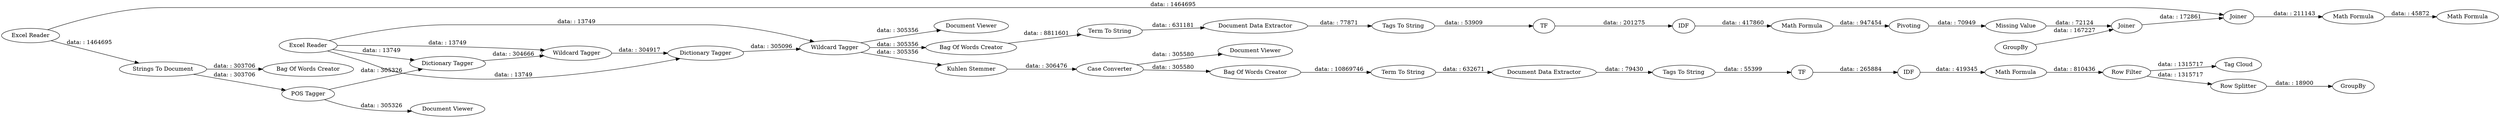 digraph {
	"2760379243315921228_23" [label=IDF]
	"7563855393541573271_16" [label="Bag Of Words Creator"]
	"4101876418782315108_35" [label="Tags To String"]
	"3547825896317879235_25" [label=Pivoting]
	"6409816147059449367_46" [label="Tag Cloud"]
	"2760379243315921228_36" [label=TF]
	"2760379243315921228_39" [label="Math Formula"]
	"2760379243315921228_24" [label="Math Formula"]
	"8315628615408147921_9" [label="Document Viewer"]
	"2760379243315921228_51" [label="Math Formula"]
	"6409816147059449367_43" [label="Row Splitter"]
	"4355536549757188531_28" [label="Kuhlen Stemmer"]
	"2760379243315921228_50" [label=Joiner]
	"3547825896317879235_27" [label="Missing Value"]
	"-2464124153289606473_6" [label="Strings To Document"]
	"3547825896317879235_28" [label=Joiner]
	"2760379243315921228_38" [label=IDF]
	"7563855393541573271_19" [label="Document Data Extractor"]
	"6409816147059449367_45" [label=GroupBy]
	"-2464124153289606473_4" [label="Bag Of Words Creator"]
	"8315628615408147921_10" [label="Dictionary Tagger"]
	"3547825896317879235_26" [label=GroupBy]
	"4101876418782315108_31" [label="Bag Of Words Creator"]
	"8315628615408147921_13" [label="Dictionary Tagger"]
	"2760379243315921228_52" [label="Math Formula"]
	"7563855393541573271_18" [label="Term To String"]
	"8315628615408147921_14" [label="Wildcard Tagger"]
	"6409816147059449367_40" [label="Row Filter"]
	"8315628615408147921_11" [label="Excel Reader"]
	"2760379243315921228_21" [label=TF]
	"4355536549757188531_29" [label="Case Converter"]
	"4355536549757188531_30" [label="Document Viewer"]
	"8315628615408147921_12" [label="Wildcard Tagger"]
	"8315628615408147921_15" [label="Document Viewer"]
	"4101876418782315108_34" [label="Document Data Extractor"]
	"7563855393541573271_20" [label="Tags To String"]
	"2760379243315921228_49" [label="Excel Reader"]
	"4101876418782315108_33" [label="Term To String"]
	"8315628615408147921_7" [label="POS Tagger"]
	"3547825896317879235_27" -> "3547825896317879235_28" [label="data: : 72124"]
	"8315628615408147921_7" -> "8315628615408147921_9" [label="data: : 305326"]
	"3547825896317879235_26" -> "3547825896317879235_28" [label="data: : 167227"]
	"2760379243315921228_51" -> "2760379243315921228_52" [label="data: : 45872"]
	"6409816147059449367_40" -> "6409816147059449367_43" [label="data: : 1315717"]
	"2760379243315921228_49" -> "2760379243315921228_50" [label="data: : 1464695"]
	"6409816147059449367_40" -> "6409816147059449367_46" [label="data: : 1315717"]
	"2760379243315921228_36" -> "2760379243315921228_38" [label="data: : 265884"]
	"6409816147059449367_43" -> "6409816147059449367_45" [label="data: : 18900"]
	"4101876418782315108_33" -> "4101876418782315108_34" [label="data: : 632671"]
	"7563855393541573271_16" -> "7563855393541573271_18" [label="data: : 8811601"]
	"4101876418782315108_34" -> "4101876418782315108_35" [label="data: : 79430"]
	"7563855393541573271_20" -> "2760379243315921228_21" [label="data: : 53909"]
	"3547825896317879235_25" -> "3547825896317879235_27" [label="data: : 70949"]
	"3547825896317879235_28" -> "2760379243315921228_50" [label="data: : 172861"]
	"2760379243315921228_39" -> "6409816147059449367_40" [label="data: : 810436"]
	"2760379243315921228_49" -> "-2464124153289606473_6" [label="data: : 1464695"]
	"4355536549757188531_29" -> "4355536549757188531_30" [label="data: : 305580"]
	"8315628615408147921_12" -> "8315628615408147921_13" [label="data: : 304917"]
	"2760379243315921228_23" -> "2760379243315921228_24" [label="data: : 417860"]
	"8315628615408147921_14" -> "8315628615408147921_15" [label="data: : 305356"]
	"7563855393541573271_19" -> "7563855393541573271_20" [label="data: : 77871"]
	"4101876418782315108_31" -> "4101876418782315108_33" [label="data: : 10869746"]
	"4355536549757188531_29" -> "4101876418782315108_31" [label="data: : 305580"]
	"2760379243315921228_50" -> "2760379243315921228_51" [label="data: : 211143"]
	"-2464124153289606473_6" -> "-2464124153289606473_4" [label="data: : 303706"]
	"8315628615408147921_11" -> "8315628615408147921_10" [label="data: : 13749"]
	"8315628615408147921_11" -> "8315628615408147921_14" [label="data: : 13749"]
	"2760379243315921228_38" -> "2760379243315921228_39" [label="data: : 419345"]
	"2760379243315921228_24" -> "3547825896317879235_25" [label="data: : 947454"]
	"2760379243315921228_21" -> "2760379243315921228_23" [label="data: : 201275"]
	"8315628615408147921_13" -> "8315628615408147921_14" [label="data: : 305096"]
	"8315628615408147921_14" -> "7563855393541573271_16" [label="data: : 305356"]
	"8315628615408147921_11" -> "8315628615408147921_13" [label="data: : 13749"]
	"8315628615408147921_11" -> "8315628615408147921_12" [label="data: : 13749"]
	"7563855393541573271_18" -> "7563855393541573271_19" [label="data: : 631181"]
	"-2464124153289606473_6" -> "8315628615408147921_7" [label="data: : 303706"]
	"4101876418782315108_35" -> "2760379243315921228_36" [label="data: : 55399"]
	"8315628615408147921_14" -> "4355536549757188531_28" [label="data: : 305356"]
	"8315628615408147921_7" -> "8315628615408147921_10" [label="data: : 305326"]
	"8315628615408147921_10" -> "8315628615408147921_12" [label="data: : 304666"]
	"4355536549757188531_28" -> "4355536549757188531_29" [label="data: : 306476"]
	rankdir=LR
}
